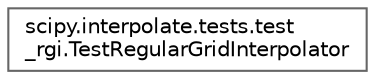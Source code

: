 digraph "Graphical Class Hierarchy"
{
 // LATEX_PDF_SIZE
  bgcolor="transparent";
  edge [fontname=Helvetica,fontsize=10,labelfontname=Helvetica,labelfontsize=10];
  node [fontname=Helvetica,fontsize=10,shape=box,height=0.2,width=0.4];
  rankdir="LR";
  Node0 [id="Node000000",label="scipy.interpolate.tests.test\l_rgi.TestRegularGridInterpolator",height=0.2,width=0.4,color="grey40", fillcolor="white", style="filled",URL="$d5/d5f/classscipy_1_1interpolate_1_1tests_1_1test__rgi_1_1TestRegularGridInterpolator.html",tooltip=" "];
}
